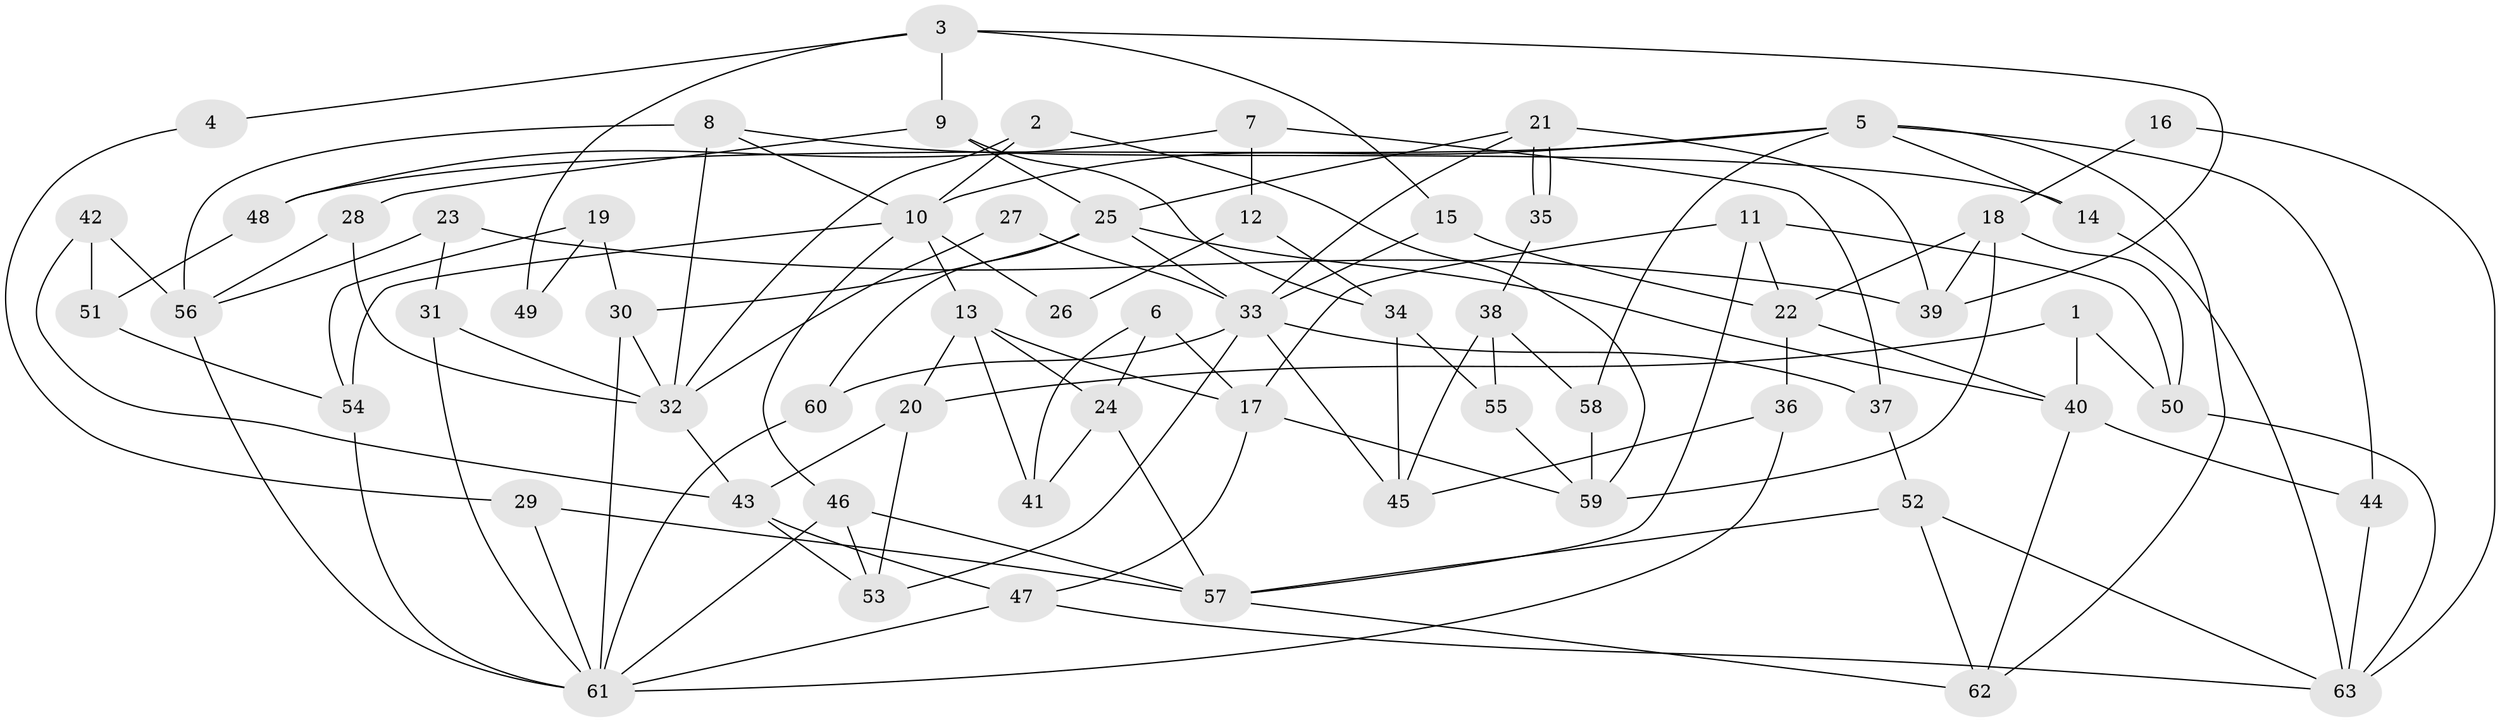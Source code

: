 // Generated by graph-tools (version 1.1) at 2025/50/03/09/25 03:50:09]
// undirected, 63 vertices, 126 edges
graph export_dot {
graph [start="1"]
  node [color=gray90,style=filled];
  1;
  2;
  3;
  4;
  5;
  6;
  7;
  8;
  9;
  10;
  11;
  12;
  13;
  14;
  15;
  16;
  17;
  18;
  19;
  20;
  21;
  22;
  23;
  24;
  25;
  26;
  27;
  28;
  29;
  30;
  31;
  32;
  33;
  34;
  35;
  36;
  37;
  38;
  39;
  40;
  41;
  42;
  43;
  44;
  45;
  46;
  47;
  48;
  49;
  50;
  51;
  52;
  53;
  54;
  55;
  56;
  57;
  58;
  59;
  60;
  61;
  62;
  63;
  1 -- 40;
  1 -- 20;
  1 -- 50;
  2 -- 32;
  2 -- 10;
  2 -- 59;
  3 -- 15;
  3 -- 9;
  3 -- 4;
  3 -- 39;
  3 -- 49;
  4 -- 29;
  5 -- 10;
  5 -- 62;
  5 -- 14;
  5 -- 44;
  5 -- 48;
  5 -- 58;
  6 -- 24;
  6 -- 41;
  6 -- 17;
  7 -- 37;
  7 -- 48;
  7 -- 12;
  8 -- 14;
  8 -- 32;
  8 -- 10;
  8 -- 56;
  9 -- 25;
  9 -- 28;
  9 -- 34;
  10 -- 13;
  10 -- 26;
  10 -- 46;
  10 -- 54;
  11 -- 50;
  11 -- 57;
  11 -- 17;
  11 -- 22;
  12 -- 34;
  12 -- 26;
  13 -- 17;
  13 -- 20;
  13 -- 24;
  13 -- 41;
  14 -- 63;
  15 -- 22;
  15 -- 33;
  16 -- 63;
  16 -- 18;
  17 -- 47;
  17 -- 59;
  18 -- 59;
  18 -- 22;
  18 -- 39;
  18 -- 50;
  19 -- 30;
  19 -- 54;
  19 -- 49;
  20 -- 43;
  20 -- 53;
  21 -- 39;
  21 -- 35;
  21 -- 35;
  21 -- 25;
  21 -- 33;
  22 -- 36;
  22 -- 40;
  23 -- 31;
  23 -- 39;
  23 -- 56;
  24 -- 57;
  24 -- 41;
  25 -- 60;
  25 -- 30;
  25 -- 33;
  25 -- 40;
  27 -- 33;
  27 -- 32;
  28 -- 56;
  28 -- 32;
  29 -- 57;
  29 -- 61;
  30 -- 61;
  30 -- 32;
  31 -- 32;
  31 -- 61;
  32 -- 43;
  33 -- 37;
  33 -- 45;
  33 -- 53;
  33 -- 60;
  34 -- 45;
  34 -- 55;
  35 -- 38;
  36 -- 45;
  36 -- 61;
  37 -- 52;
  38 -- 55;
  38 -- 58;
  38 -- 45;
  40 -- 44;
  40 -- 62;
  42 -- 43;
  42 -- 56;
  42 -- 51;
  43 -- 47;
  43 -- 53;
  44 -- 63;
  46 -- 61;
  46 -- 53;
  46 -- 57;
  47 -- 63;
  47 -- 61;
  48 -- 51;
  50 -- 63;
  51 -- 54;
  52 -- 62;
  52 -- 63;
  52 -- 57;
  54 -- 61;
  55 -- 59;
  56 -- 61;
  57 -- 62;
  58 -- 59;
  60 -- 61;
}

